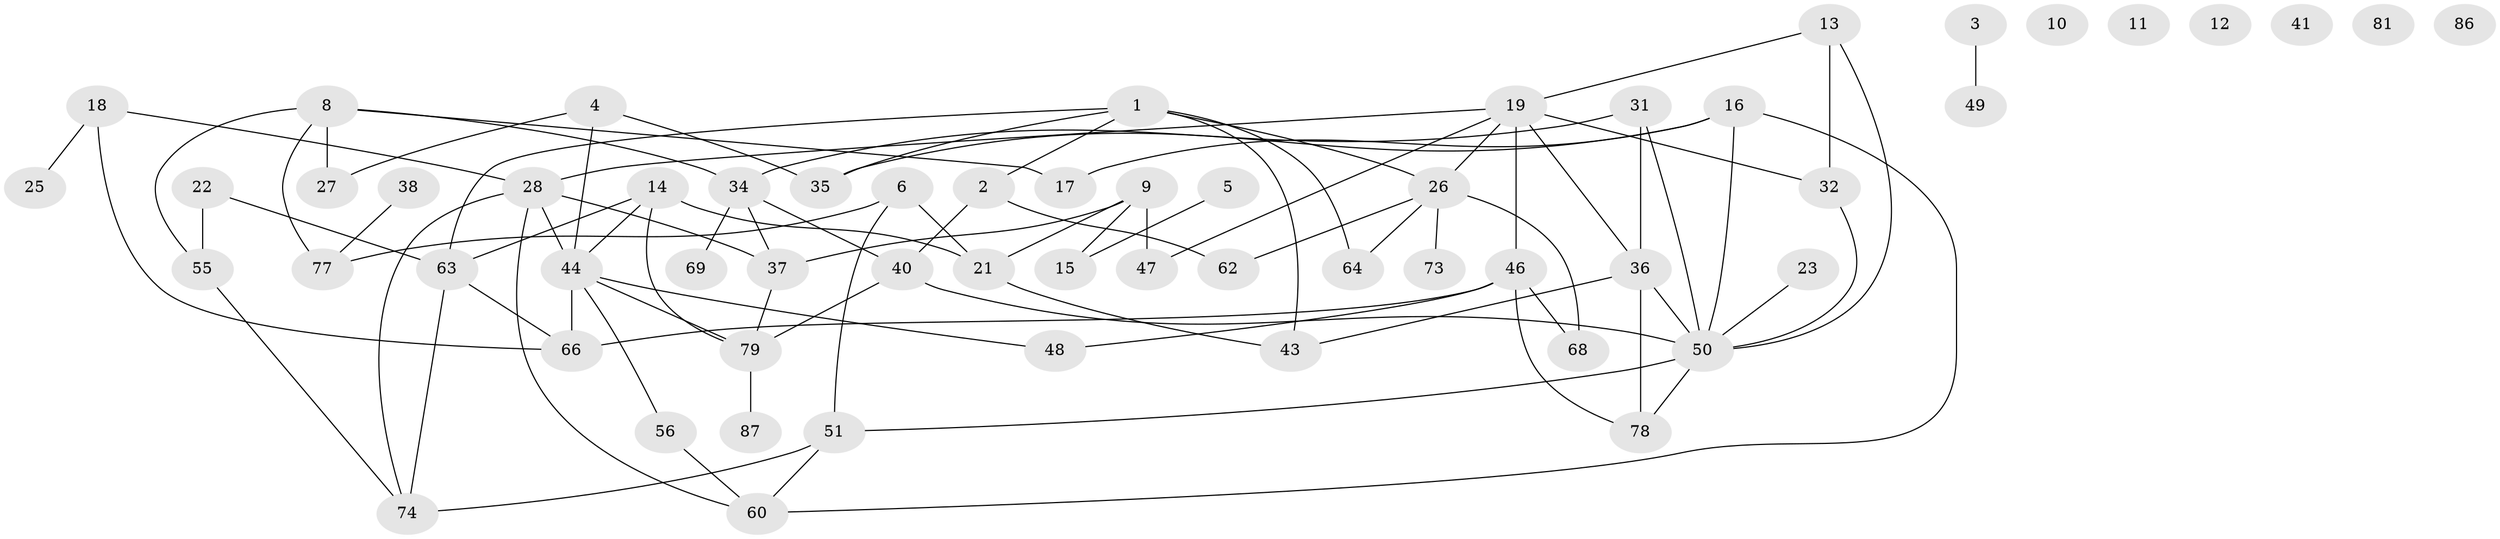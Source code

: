 // Generated by graph-tools (version 1.1) at 2025/23/03/03/25 07:23:25]
// undirected, 59 vertices, 88 edges
graph export_dot {
graph [start="1"]
  node [color=gray90,style=filled];
  1 [super="+93"];
  2 [super="+7"];
  3 [super="+42"];
  4;
  5 [super="+82"];
  6 [super="+30"];
  8 [super="+20"];
  9 [super="+33"];
  10;
  11;
  12;
  13;
  14 [super="+52"];
  15 [super="+29"];
  16 [super="+39"];
  17;
  18 [super="+54"];
  19 [super="+58"];
  21 [super="+53"];
  22 [super="+24"];
  23;
  25;
  26 [super="+45"];
  27;
  28 [super="+90"];
  31;
  32;
  34 [super="+75"];
  35 [super="+84"];
  36 [super="+92"];
  37 [super="+76"];
  38;
  40 [super="+85"];
  41;
  43 [super="+71"];
  44 [super="+61"];
  46 [super="+67"];
  47;
  48 [super="+72"];
  49;
  50 [super="+57"];
  51 [super="+91"];
  55 [super="+59"];
  56;
  60 [super="+83"];
  62;
  63 [super="+65"];
  64;
  66 [super="+70"];
  68;
  69;
  73;
  74 [super="+88"];
  77 [super="+80"];
  78;
  79 [super="+89"];
  81;
  86;
  87;
  1 -- 63;
  1 -- 64;
  1 -- 2;
  1 -- 26;
  1 -- 43;
  1 -- 35;
  2 -- 62;
  2 -- 40;
  3 -- 49;
  4 -- 27;
  4 -- 44;
  4 -- 35;
  5 -- 15;
  6 -- 21;
  6 -- 51;
  6 -- 77;
  8 -- 27;
  8 -- 55;
  8 -- 17;
  8 -- 34;
  8 -- 77;
  9 -- 15;
  9 -- 37;
  9 -- 21;
  9 -- 47;
  13 -- 32;
  13 -- 50;
  13 -- 19;
  14 -- 21;
  14 -- 79;
  14 -- 44;
  14 -- 63;
  16 -- 17;
  16 -- 60;
  16 -- 50;
  16 -- 35;
  18 -- 25;
  18 -- 28;
  18 -- 66;
  19 -- 32;
  19 -- 46;
  19 -- 47;
  19 -- 36;
  19 -- 26;
  19 -- 28;
  21 -- 43;
  22 -- 55;
  22 -- 63;
  23 -- 50;
  26 -- 64;
  26 -- 73;
  26 -- 68;
  26 -- 62;
  28 -- 60;
  28 -- 37;
  28 -- 74;
  28 -- 44;
  31 -- 34;
  31 -- 36;
  31 -- 50;
  32 -- 50;
  34 -- 37;
  34 -- 40;
  34 -- 69;
  36 -- 43;
  36 -- 50;
  36 -- 78;
  37 -- 79;
  38 -- 77;
  40 -- 50;
  40 -- 79;
  44 -- 48;
  44 -- 56;
  44 -- 79;
  44 -- 66;
  46 -- 68;
  46 -- 78;
  46 -- 48;
  46 -- 66;
  50 -- 78;
  50 -- 51;
  51 -- 60;
  51 -- 74;
  55 -- 74;
  56 -- 60;
  63 -- 66;
  63 -- 74;
  79 -- 87;
}

